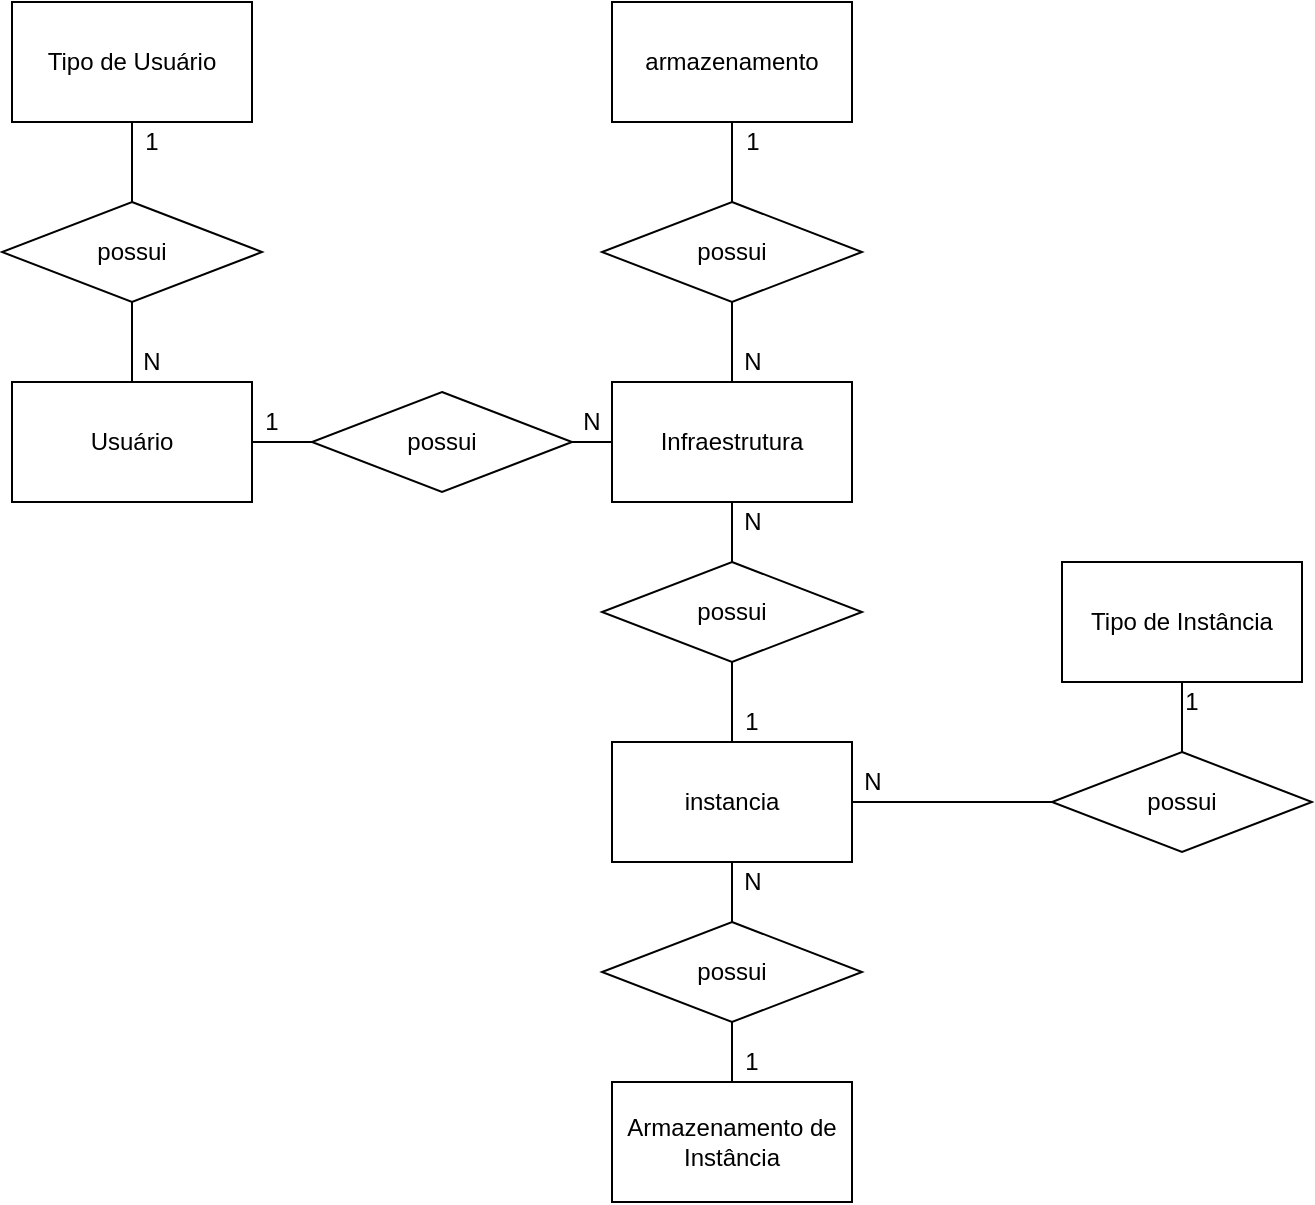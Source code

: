 <mxfile version="17.1.5" type="device" pages="3"><diagram id="83L2y55mow8NwmYNZNud" name="Conceitual"><mxGraphModel dx="1038" dy="579" grid="1" gridSize="10" guides="1" tooltips="1" connect="1" arrows="1" fold="1" page="1" pageScale="1" pageWidth="827" pageHeight="1169" math="0" shadow="0"><root><mxCell id="0"/><mxCell id="1" parent="0"/><mxCell id="jvBcaRIYKJOiAIqsQAMt-4" style="edgeStyle=orthogonalEdgeStyle;rounded=0;orthogonalLoop=1;jettySize=auto;html=1;entryX=0;entryY=0.5;entryDx=0;entryDy=0;endArrow=none;endFill=0;" parent="1" source="jvBcaRIYKJOiAIqsQAMt-1" target="jvBcaRIYKJOiAIqsQAMt-2" edge="1"><mxGeometry relative="1" as="geometry"/></mxCell><mxCell id="jvBcaRIYKJOiAIqsQAMt-1" value="Usuário" style="rounded=0;whiteSpace=wrap;html=1;" parent="1" vertex="1"><mxGeometry x="90" y="290" width="120" height="60" as="geometry"/></mxCell><mxCell id="19paKhig5m-q4ye0XWzS-6" style="edgeStyle=orthogonalEdgeStyle;rounded=0;orthogonalLoop=1;jettySize=auto;html=1;startArrow=none;startFill=0;endArrow=none;endFill=0;entryX=0.5;entryY=0;entryDx=0;entryDy=0;" parent="1" source="jvBcaRIYKJOiAIqsQAMt-2" target="kD-0F5E-3igEufxwP0ni-1" edge="1"><mxGeometry relative="1" as="geometry"><mxPoint x="450" y="470" as="targetPoint"/></mxGeometry></mxCell><mxCell id="jvBcaRIYKJOiAIqsQAMt-2" value="Infraestrutura" style="rounded=0;whiteSpace=wrap;html=1;" parent="1" vertex="1"><mxGeometry x="390" y="290" width="120" height="60" as="geometry"/></mxCell><mxCell id="jvBcaRIYKJOiAIqsQAMt-9" value="1" style="text;html=1;strokeColor=none;fillColor=none;align=center;verticalAlign=middle;whiteSpace=wrap;rounded=0;" parent="1" vertex="1"><mxGeometry x="210" y="300" width="20" height="20" as="geometry"/></mxCell><mxCell id="jvBcaRIYKJOiAIqsQAMt-10" value="N" style="text;html=1;strokeColor=none;fillColor=none;align=center;verticalAlign=middle;whiteSpace=wrap;rounded=0;" parent="1" vertex="1"><mxGeometry x="370" y="300" width="20" height="20" as="geometry"/></mxCell><mxCell id="jvBcaRIYKJOiAIqsQAMt-12" value="1" style="text;html=1;strokeColor=none;fillColor=none;align=center;verticalAlign=middle;whiteSpace=wrap;rounded=0;" parent="1" vertex="1"><mxGeometry x="450" y="450" width="20" height="20" as="geometry"/></mxCell><mxCell id="Q8pdKoc92JAD7-aPa1Mb-2" style="edgeStyle=orthogonalEdgeStyle;rounded=0;orthogonalLoop=1;jettySize=auto;html=1;entryX=0.5;entryY=0;entryDx=0;entryDy=0;endArrow=none;endFill=0;startArrow=none;" parent="1" source="19paKhig5m-q4ye0XWzS-1" target="jvBcaRIYKJOiAIqsQAMt-1" edge="1"><mxGeometry relative="1" as="geometry"/></mxCell><mxCell id="Q8pdKoc92JAD7-aPa1Mb-1" value="Tipo de Usuário" style="rounded=0;whiteSpace=wrap;html=1;" parent="1" vertex="1"><mxGeometry x="90" y="100" width="120" height="60" as="geometry"/></mxCell><mxCell id="Q8pdKoc92JAD7-aPa1Mb-3" value="1" style="text;html=1;strokeColor=none;fillColor=none;align=center;verticalAlign=middle;whiteSpace=wrap;rounded=0;" parent="1" vertex="1"><mxGeometry x="150" y="160" width="20" height="20" as="geometry"/></mxCell><mxCell id="Q8pdKoc92JAD7-aPa1Mb-4" value="N" style="text;html=1;strokeColor=none;fillColor=none;align=center;verticalAlign=middle;whiteSpace=wrap;rounded=0;" parent="1" vertex="1"><mxGeometry x="150" y="270" width="20" height="20" as="geometry"/></mxCell><mxCell id="19paKhig5m-q4ye0XWzS-1" value="possui" style="rhombus;whiteSpace=wrap;html=1;" parent="1" vertex="1"><mxGeometry x="85" y="200" width="130" height="50" as="geometry"/></mxCell><mxCell id="19paKhig5m-q4ye0XWzS-3" value="" style="edgeStyle=orthogonalEdgeStyle;rounded=0;orthogonalLoop=1;jettySize=auto;html=1;entryX=0.5;entryY=0;entryDx=0;entryDy=0;endArrow=none;endFill=0;" parent="1" source="Q8pdKoc92JAD7-aPa1Mb-1" target="19paKhig5m-q4ye0XWzS-1" edge="1"><mxGeometry relative="1" as="geometry"><mxPoint x="150" y="160" as="sourcePoint"/><mxPoint x="150" y="290" as="targetPoint"/></mxGeometry></mxCell><mxCell id="19paKhig5m-q4ye0XWzS-4" value="possui" style="rhombus;whiteSpace=wrap;html=1;" parent="1" vertex="1"><mxGeometry x="240" y="295" width="130" height="50" as="geometry"/></mxCell><mxCell id="19paKhig5m-q4ye0XWzS-8" value="possui" style="rhombus;whiteSpace=wrap;html=1;" parent="1" vertex="1"><mxGeometry x="385" y="380" width="130" height="50" as="geometry"/></mxCell><mxCell id="kD-0F5E-3igEufxwP0ni-1" value="instancia" style="rounded=0;whiteSpace=wrap;html=1;" parent="1" vertex="1"><mxGeometry x="390" y="470" width="120" height="60" as="geometry"/></mxCell><mxCell id="clXALDBnYJKrGnXVJMui-6" value="Tipo de Instância" style="rounded=0;whiteSpace=wrap;html=1;" vertex="1" parent="1"><mxGeometry x="615" y="380" width="120" height="60" as="geometry"/></mxCell><mxCell id="clXALDBnYJKrGnXVJMui-7" value="1" style="text;html=1;strokeColor=none;fillColor=none;align=center;verticalAlign=middle;whiteSpace=wrap;rounded=0;" vertex="1" parent="1"><mxGeometry x="670" y="440" width="20" height="20" as="geometry"/></mxCell><mxCell id="clXALDBnYJKrGnXVJMui-10" style="edgeStyle=orthogonalEdgeStyle;rounded=0;orthogonalLoop=1;jettySize=auto;html=1;entryX=1;entryY=0.5;entryDx=0;entryDy=0;endArrow=none;endFill=0;" edge="1" parent="1" source="clXALDBnYJKrGnXVJMui-8" target="kD-0F5E-3igEufxwP0ni-1"><mxGeometry relative="1" as="geometry"><Array as="points"><mxPoint x="580" y="500"/><mxPoint x="580" y="500"/></Array></mxGeometry></mxCell><mxCell id="clXALDBnYJKrGnXVJMui-8" value="possui" style="rhombus;whiteSpace=wrap;html=1;" vertex="1" parent="1"><mxGeometry x="610" y="475" width="130" height="50" as="geometry"/></mxCell><mxCell id="clXALDBnYJKrGnXVJMui-9" value="" style="edgeStyle=orthogonalEdgeStyle;rounded=0;orthogonalLoop=1;jettySize=auto;html=1;entryX=0.5;entryY=0;entryDx=0;entryDy=0;endArrow=none;endFill=0;" edge="1" parent="1" source="clXALDBnYJKrGnXVJMui-6" target="clXALDBnYJKrGnXVJMui-8"><mxGeometry relative="1" as="geometry"><mxPoint x="665" y="430" as="sourcePoint"/><mxPoint x="665" y="560" as="targetPoint"/></mxGeometry></mxCell><mxCell id="clXALDBnYJKrGnXVJMui-12" value="N" style="text;html=1;align=center;verticalAlign=middle;resizable=0;points=[];autosize=1;strokeColor=none;fillColor=none;" vertex="1" parent="1"><mxGeometry x="510" y="480" width="20" height="20" as="geometry"/></mxCell><mxCell id="clXALDBnYJKrGnXVJMui-14" style="edgeStyle=orthogonalEdgeStyle;rounded=0;orthogonalLoop=1;jettySize=auto;html=1;entryX=0.5;entryY=0;entryDx=0;entryDy=0;endArrow=none;endFill=0;" edge="1" parent="1" source="clXALDBnYJKrGnXVJMui-13" target="jvBcaRIYKJOiAIqsQAMt-2"><mxGeometry relative="1" as="geometry"/></mxCell><mxCell id="clXALDBnYJKrGnXVJMui-13" value="armazenamento" style="rounded=0;whiteSpace=wrap;html=1;" vertex="1" parent="1"><mxGeometry x="390" y="100" width="120" height="60" as="geometry"/></mxCell><mxCell id="clXALDBnYJKrGnXVJMui-15" value="N" style="text;html=1;align=center;verticalAlign=middle;resizable=0;points=[];autosize=1;strokeColor=none;fillColor=none;" vertex="1" parent="1"><mxGeometry x="450" y="350" width="20" height="20" as="geometry"/></mxCell><mxCell id="clXALDBnYJKrGnXVJMui-16" value="N" style="text;html=1;align=center;verticalAlign=middle;resizable=0;points=[];autosize=1;strokeColor=none;fillColor=none;" vertex="1" parent="1"><mxGeometry x="450" y="270" width="20" height="20" as="geometry"/></mxCell><mxCell id="clXALDBnYJKrGnXVJMui-17" value="1" style="text;html=1;align=center;verticalAlign=middle;resizable=0;points=[];autosize=1;strokeColor=none;fillColor=none;" vertex="1" parent="1"><mxGeometry x="450" y="160" width="20" height="20" as="geometry"/></mxCell><mxCell id="clXALDBnYJKrGnXVJMui-23" style="edgeStyle=orthogonalEdgeStyle;rounded=0;orthogonalLoop=1;jettySize=auto;html=1;entryX=0.5;entryY=1;entryDx=0;entryDy=0;endArrow=none;endFill=0;" edge="1" parent="1" source="clXALDBnYJKrGnXVJMui-21" target="clXALDBnYJKrGnXVJMui-22"><mxGeometry relative="1" as="geometry"/></mxCell><mxCell id="clXALDBnYJKrGnXVJMui-21" value="Armazenamento de Instância" style="rounded=0;whiteSpace=wrap;html=1;" vertex="1" parent="1"><mxGeometry x="390" y="640" width="120" height="60" as="geometry"/></mxCell><mxCell id="clXALDBnYJKrGnXVJMui-24" style="edgeStyle=orthogonalEdgeStyle;rounded=0;orthogonalLoop=1;jettySize=auto;html=1;endArrow=none;endFill=0;" edge="1" parent="1" source="clXALDBnYJKrGnXVJMui-22" target="kD-0F5E-3igEufxwP0ni-1"><mxGeometry relative="1" as="geometry"/></mxCell><mxCell id="clXALDBnYJKrGnXVJMui-22" value="possui" style="rhombus;whiteSpace=wrap;html=1;" vertex="1" parent="1"><mxGeometry x="385" y="560" width="130" height="50" as="geometry"/></mxCell><mxCell id="clXALDBnYJKrGnXVJMui-25" value="1" style="text;html=1;strokeColor=none;fillColor=none;align=center;verticalAlign=middle;whiteSpace=wrap;rounded=0;" vertex="1" parent="1"><mxGeometry x="450" y="620" width="20" height="20" as="geometry"/></mxCell><mxCell id="clXALDBnYJKrGnXVJMui-26" value="N" style="text;html=1;align=center;verticalAlign=middle;resizable=0;points=[];autosize=1;strokeColor=none;fillColor=none;" vertex="1" parent="1"><mxGeometry x="450" y="530" width="20" height="20" as="geometry"/></mxCell><mxCell id="clXALDBnYJKrGnXVJMui-27" value="possui" style="rhombus;whiteSpace=wrap;html=1;" vertex="1" parent="1"><mxGeometry x="385" y="200" width="130" height="50" as="geometry"/></mxCell></root></mxGraphModel></diagram><diagram id="sfqW12-GPUeeb-CgXhRe" name="Lógico"><mxGraphModel dx="1597" dy="891" grid="1" gridSize="10" guides="1" tooltips="1" connect="1" arrows="1" fold="1" page="1" pageScale="1" pageWidth="827" pageHeight="1169" math="0" shadow="0"><root><mxCell id="juAtFAB0WT9TUjW-umq1-0"/><mxCell id="juAtFAB0WT9TUjW-umq1-1" parent="juAtFAB0WT9TUjW-umq1-0"/><mxCell id="juAtFAB0WT9TUjW-umq1-2" value="usuário" style="shape=table;startSize=30;container=1;collapsible=1;childLayout=tableLayout;fixedRows=1;rowLines=0;fontStyle=1;align=center;resizeLast=1;" parent="juAtFAB0WT9TUjW-umq1-1" vertex="1"><mxGeometry x="59" y="160" width="180" height="190" as="geometry"/></mxCell><mxCell id="juAtFAB0WT9TUjW-umq1-3" value="" style="shape=tableRow;horizontal=0;startSize=0;swimlaneHead=0;swimlaneBody=0;fillColor=none;collapsible=0;dropTarget=0;points=[[0,0.5],[1,0.5]];portConstraint=eastwest;top=0;left=0;right=0;bottom=1;" parent="juAtFAB0WT9TUjW-umq1-2" vertex="1"><mxGeometry y="30" width="180" height="30" as="geometry"/></mxCell><mxCell id="juAtFAB0WT9TUjW-umq1-4" value="PK" style="shape=partialRectangle;connectable=0;fillColor=none;top=0;left=0;bottom=0;right=0;fontStyle=1;overflow=hidden;" parent="juAtFAB0WT9TUjW-umq1-3" vertex="1"><mxGeometry width="30" height="30" as="geometry"><mxRectangle width="30" height="30" as="alternateBounds"/></mxGeometry></mxCell><mxCell id="juAtFAB0WT9TUjW-umq1-5" value="idUsuario" style="shape=partialRectangle;connectable=0;fillColor=none;top=0;left=0;bottom=0;right=0;align=left;spacingLeft=6;fontStyle=5;overflow=hidden;" parent="juAtFAB0WT9TUjW-umq1-3" vertex="1"><mxGeometry x="30" width="150" height="30" as="geometry"><mxRectangle width="150" height="30" as="alternateBounds"/></mxGeometry></mxCell><mxCell id="5wpKuvuyu6QGR2n9IvxT-16" style="shape=tableRow;horizontal=0;startSize=0;swimlaneHead=0;swimlaneBody=0;fillColor=none;collapsible=0;dropTarget=0;points=[[0,0.5],[1,0.5]];portConstraint=eastwest;top=0;left=0;right=0;bottom=1;" parent="juAtFAB0WT9TUjW-umq1-2" vertex="1"><mxGeometry y="60" width="180" height="30" as="geometry"/></mxCell><mxCell id="5wpKuvuyu6QGR2n9IvxT-17" value="FK" style="shape=partialRectangle;connectable=0;fillColor=none;top=0;left=0;bottom=0;right=0;fontStyle=1;overflow=hidden;" parent="5wpKuvuyu6QGR2n9IvxT-16" vertex="1"><mxGeometry width="30" height="30" as="geometry"><mxRectangle width="30" height="30" as="alternateBounds"/></mxGeometry></mxCell><mxCell id="5wpKuvuyu6QGR2n9IvxT-18" value="idTipoUsuario" style="shape=partialRectangle;connectable=0;fillColor=none;top=0;left=0;bottom=0;right=0;align=left;spacingLeft=6;fontStyle=5;overflow=hidden;" parent="5wpKuvuyu6QGR2n9IvxT-16" vertex="1"><mxGeometry x="30" width="150" height="30" as="geometry"><mxRectangle width="150" height="30" as="alternateBounds"/></mxGeometry></mxCell><mxCell id="juAtFAB0WT9TUjW-umq1-6" value="" style="shape=tableRow;horizontal=0;startSize=0;swimlaneHead=0;swimlaneBody=0;fillColor=none;collapsible=0;dropTarget=0;points=[[0,0.5],[1,0.5]];portConstraint=eastwest;top=0;left=0;right=0;bottom=0;" parent="juAtFAB0WT9TUjW-umq1-2" vertex="1"><mxGeometry y="90" width="180" height="30" as="geometry"/></mxCell><mxCell id="juAtFAB0WT9TUjW-umq1-7" value="" style="shape=partialRectangle;connectable=0;fillColor=none;top=0;left=0;bottom=0;right=0;editable=1;overflow=hidden;" parent="juAtFAB0WT9TUjW-umq1-6" vertex="1"><mxGeometry width="30" height="30" as="geometry"><mxRectangle width="30" height="30" as="alternateBounds"/></mxGeometry></mxCell><mxCell id="juAtFAB0WT9TUjW-umq1-8" value="nomeUsuario : string" style="shape=partialRectangle;connectable=0;fillColor=none;top=0;left=0;bottom=0;right=0;align=left;spacingLeft=6;overflow=hidden;" parent="juAtFAB0WT9TUjW-umq1-6" vertex="1"><mxGeometry x="30" width="150" height="30" as="geometry"><mxRectangle width="150" height="30" as="alternateBounds"/></mxGeometry></mxCell><mxCell id="juAtFAB0WT9TUjW-umq1-12" value="" style="shape=tableRow;horizontal=0;startSize=0;swimlaneHead=0;swimlaneBody=0;fillColor=none;collapsible=0;dropTarget=0;points=[[0,0.5],[1,0.5]];portConstraint=eastwest;top=0;left=0;right=0;bottom=0;" parent="juAtFAB0WT9TUjW-umq1-2" vertex="1"><mxGeometry y="120" width="180" height="30" as="geometry"/></mxCell><mxCell id="juAtFAB0WT9TUjW-umq1-13" value="" style="shape=partialRectangle;connectable=0;fillColor=none;top=0;left=0;bottom=0;right=0;editable=1;overflow=hidden;" parent="juAtFAB0WT9TUjW-umq1-12" vertex="1"><mxGeometry width="30" height="30" as="geometry"><mxRectangle width="30" height="30" as="alternateBounds"/></mxGeometry></mxCell><mxCell id="juAtFAB0WT9TUjW-umq1-14" value="email : string" style="shape=partialRectangle;connectable=0;fillColor=none;top=0;left=0;bottom=0;right=0;align=left;spacingLeft=6;overflow=hidden;" parent="juAtFAB0WT9TUjW-umq1-12" vertex="1"><mxGeometry x="30" width="150" height="30" as="geometry"><mxRectangle width="150" height="30" as="alternateBounds"/></mxGeometry></mxCell><mxCell id="5wpKuvuyu6QGR2n9IvxT-13" style="shape=tableRow;horizontal=0;startSize=0;swimlaneHead=0;swimlaneBody=0;fillColor=none;collapsible=0;dropTarget=0;points=[[0,0.5],[1,0.5]];portConstraint=eastwest;top=0;left=0;right=0;bottom=0;" parent="juAtFAB0WT9TUjW-umq1-2" vertex="1"><mxGeometry y="150" width="180" height="30" as="geometry"/></mxCell><mxCell id="5wpKuvuyu6QGR2n9IvxT-14" style="shape=partialRectangle;connectable=0;fillColor=none;top=0;left=0;bottom=0;right=0;editable=1;overflow=hidden;" parent="5wpKuvuyu6QGR2n9IvxT-13" vertex="1"><mxGeometry width="30" height="30" as="geometry"><mxRectangle width="30" height="30" as="alternateBounds"/></mxGeometry></mxCell><mxCell id="5wpKuvuyu6QGR2n9IvxT-15" value="senha : string" style="shape=partialRectangle;connectable=0;fillColor=none;top=0;left=0;bottom=0;right=0;align=left;spacingLeft=6;overflow=hidden;" parent="5wpKuvuyu6QGR2n9IvxT-13" vertex="1"><mxGeometry x="30" width="150" height="30" as="geometry"><mxRectangle width="150" height="30" as="alternateBounds"/></mxGeometry></mxCell><mxCell id="juAtFAB0WT9TUjW-umq1-15" value="infraestrutura" style="shape=table;startSize=30;container=1;collapsible=1;childLayout=tableLayout;fixedRows=1;rowLines=0;fontStyle=1;align=center;resizeLast=1;" parent="juAtFAB0WT9TUjW-umq1-1" vertex="1"><mxGeometry x="300" y="160" width="196" height="410" as="geometry"/></mxCell><mxCell id="juAtFAB0WT9TUjW-umq1-16" value="" style="shape=tableRow;horizontal=0;startSize=0;swimlaneHead=0;swimlaneBody=0;fillColor=none;collapsible=0;dropTarget=0;points=[[0,0.5],[1,0.5]];portConstraint=eastwest;top=0;left=0;right=0;bottom=1;" parent="juAtFAB0WT9TUjW-umq1-15" vertex="1"><mxGeometry y="30" width="196" height="30" as="geometry"/></mxCell><mxCell id="juAtFAB0WT9TUjW-umq1-17" value="PK" style="shape=partialRectangle;connectable=0;fillColor=none;top=0;left=0;bottom=0;right=0;fontStyle=1;overflow=hidden;" parent="juAtFAB0WT9TUjW-umq1-16" vertex="1"><mxGeometry width="30" height="30" as="geometry"><mxRectangle width="30" height="30" as="alternateBounds"/></mxGeometry></mxCell><mxCell id="juAtFAB0WT9TUjW-umq1-18" value="idInfraestrutura" style="shape=partialRectangle;connectable=0;fillColor=none;top=0;left=0;bottom=0;right=0;align=left;spacingLeft=6;fontStyle=5;overflow=hidden;" parent="juAtFAB0WT9TUjW-umq1-16" vertex="1"><mxGeometry x="30" width="166" height="30" as="geometry"><mxRectangle width="166" height="30" as="alternateBounds"/></mxGeometry></mxCell><mxCell id="5wpKuvuyu6QGR2n9IvxT-35" style="shape=tableRow;horizontal=0;startSize=0;swimlaneHead=0;swimlaneBody=0;fillColor=none;collapsible=0;dropTarget=0;points=[[0,0.5],[1,0.5]];portConstraint=eastwest;top=0;left=0;right=0;bottom=1;" parent="juAtFAB0WT9TUjW-umq1-15" vertex="1"><mxGeometry y="60" width="196" height="30" as="geometry"/></mxCell><mxCell id="5wpKuvuyu6QGR2n9IvxT-36" value="FK" style="shape=partialRectangle;connectable=0;fillColor=none;top=0;left=0;bottom=0;right=0;fontStyle=1;overflow=hidden;" parent="5wpKuvuyu6QGR2n9IvxT-35" vertex="1"><mxGeometry width="30" height="30" as="geometry"><mxRectangle width="30" height="30" as="alternateBounds"/></mxGeometry></mxCell><mxCell id="5wpKuvuyu6QGR2n9IvxT-37" value="idUsuario" style="shape=partialRectangle;connectable=0;fillColor=none;top=0;left=0;bottom=0;right=0;align=left;spacingLeft=6;fontStyle=5;overflow=hidden;" parent="5wpKuvuyu6QGR2n9IvxT-35" vertex="1"><mxGeometry x="30" width="166" height="30" as="geometry"><mxRectangle width="166" height="30" as="alternateBounds"/></mxGeometry></mxCell><mxCell id="SNGZG7C1Vn--DvGHQzyI-22" style="shape=tableRow;horizontal=0;startSize=0;swimlaneHead=0;swimlaneBody=0;fillColor=none;collapsible=0;dropTarget=0;points=[[0,0.5],[1,0.5]];portConstraint=eastwest;top=0;left=0;right=0;bottom=1;" parent="juAtFAB0WT9TUjW-umq1-15" vertex="1"><mxGeometry y="90" width="196" height="30" as="geometry"/></mxCell><mxCell id="SNGZG7C1Vn--DvGHQzyI-23" value="FK" style="shape=partialRectangle;connectable=0;fillColor=none;top=0;left=0;bottom=0;right=0;fontStyle=1;overflow=hidden;" parent="SNGZG7C1Vn--DvGHQzyI-22" vertex="1"><mxGeometry width="30" height="30" as="geometry"><mxRectangle width="30" height="30" as="alternateBounds"/></mxGeometry></mxCell><mxCell id="SNGZG7C1Vn--DvGHQzyI-24" value="idInstancia" style="shape=partialRectangle;connectable=0;fillColor=none;top=0;left=0;bottom=0;right=0;align=left;spacingLeft=6;fontStyle=5;overflow=hidden;" parent="SNGZG7C1Vn--DvGHQzyI-22" vertex="1"><mxGeometry x="30" width="166" height="30" as="geometry"><mxRectangle width="166" height="30" as="alternateBounds"/></mxGeometry></mxCell><mxCell id="utrjhADT9raLqVGgTjEM-27" style="shape=tableRow;horizontal=0;startSize=0;swimlaneHead=0;swimlaneBody=0;fillColor=none;collapsible=0;dropTarget=0;points=[[0,0.5],[1,0.5]];portConstraint=eastwest;top=0;left=0;right=0;bottom=1;" vertex="1" parent="juAtFAB0WT9TUjW-umq1-15"><mxGeometry y="120" width="196" height="30" as="geometry"/></mxCell><mxCell id="utrjhADT9raLqVGgTjEM-28" value="FK" style="shape=partialRectangle;connectable=0;fillColor=none;top=0;left=0;bottom=0;right=0;fontStyle=1;overflow=hidden;" vertex="1" parent="utrjhADT9raLqVGgTjEM-27"><mxGeometry width="30" height="30" as="geometry"><mxRectangle width="30" height="30" as="alternateBounds"/></mxGeometry></mxCell><mxCell id="utrjhADT9raLqVGgTjEM-29" value="idSoftware" style="shape=partialRectangle;connectable=0;fillColor=none;top=0;left=0;bottom=0;right=0;align=left;spacingLeft=6;fontStyle=5;overflow=hidden;" vertex="1" parent="utrjhADT9raLqVGgTjEM-27"><mxGeometry x="30" width="166" height="30" as="geometry"><mxRectangle width="166" height="30" as="alternateBounds"/></mxGeometry></mxCell><mxCell id="utrjhADT9raLqVGgTjEM-30" style="shape=tableRow;horizontal=0;startSize=0;swimlaneHead=0;swimlaneBody=0;fillColor=none;collapsible=0;dropTarget=0;points=[[0,0.5],[1,0.5]];portConstraint=eastwest;top=0;left=0;right=0;bottom=1;" vertex="1" parent="juAtFAB0WT9TUjW-umq1-15"><mxGeometry y="150" width="196" height="30" as="geometry"/></mxCell><mxCell id="utrjhADT9raLqVGgTjEM-31" value="FK" style="shape=partialRectangle;connectable=0;fillColor=none;top=0;left=0;bottom=0;right=0;fontStyle=1;overflow=hidden;" vertex="1" parent="utrjhADT9raLqVGgTjEM-30"><mxGeometry width="30" height="30" as="geometry"><mxRectangle width="30" height="30" as="alternateBounds"/></mxGeometry></mxCell><mxCell id="utrjhADT9raLqVGgTjEM-32" value="idZona" style="shape=partialRectangle;connectable=0;fillColor=none;top=0;left=0;bottom=0;right=0;align=left;spacingLeft=6;fontStyle=5;overflow=hidden;" vertex="1" parent="utrjhADT9raLqVGgTjEM-30"><mxGeometry x="30" width="166" height="30" as="geometry"><mxRectangle width="166" height="30" as="alternateBounds"/></mxGeometry></mxCell><mxCell id="juAtFAB0WT9TUjW-umq1-19" value="" style="shape=tableRow;horizontal=0;startSize=0;swimlaneHead=0;swimlaneBody=0;fillColor=none;collapsible=0;dropTarget=0;points=[[0,0.5],[1,0.5]];portConstraint=eastwest;top=0;left=0;right=0;bottom=0;" parent="juAtFAB0WT9TUjW-umq1-15" vertex="1"><mxGeometry y="180" width="196" height="40" as="geometry"/></mxCell><mxCell id="juAtFAB0WT9TUjW-umq1-20" value="" style="shape=partialRectangle;connectable=0;fillColor=none;top=0;left=0;bottom=0;right=0;editable=1;overflow=hidden;" parent="juAtFAB0WT9TUjW-umq1-19" vertex="1"><mxGeometry width="30" height="40" as="geometry"><mxRectangle width="30" height="40" as="alternateBounds"/></mxGeometry></mxCell><mxCell id="juAtFAB0WT9TUjW-umq1-21" value="topologiaImagem : string" style="shape=partialRectangle;connectable=0;fillColor=none;top=0;left=0;bottom=0;right=0;align=left;spacingLeft=6;overflow=hidden;" parent="juAtFAB0WT9TUjW-umq1-19" vertex="1"><mxGeometry x="30" width="166" height="40" as="geometry"><mxRectangle width="166" height="40" as="alternateBounds"/></mxGeometry></mxCell><mxCell id="5wpKuvuyu6QGR2n9IvxT-42" style="shape=tableRow;horizontal=0;startSize=0;swimlaneHead=0;swimlaneBody=0;fillColor=none;collapsible=0;dropTarget=0;points=[[0,0.5],[1,0.5]];portConstraint=eastwest;top=0;left=0;right=0;bottom=0;" parent="juAtFAB0WT9TUjW-umq1-15" vertex="1"><mxGeometry y="220" width="196" height="30" as="geometry"/></mxCell><mxCell id="5wpKuvuyu6QGR2n9IvxT-43" style="shape=partialRectangle;connectable=0;fillColor=none;top=0;left=0;bottom=0;right=0;editable=1;overflow=hidden;" parent="5wpKuvuyu6QGR2n9IvxT-42" vertex="1"><mxGeometry width="30" height="30" as="geometry"><mxRectangle width="30" height="30" as="alternateBounds"/></mxGeometry></mxCell><mxCell id="5wpKuvuyu6QGR2n9IvxT-44" value="ipPrivado : int" style="shape=partialRectangle;connectable=0;fillColor=none;top=0;left=0;bottom=0;right=0;align=left;spacingLeft=6;overflow=hidden;" parent="5wpKuvuyu6QGR2n9IvxT-42" vertex="1"><mxGeometry x="30" width="166" height="30" as="geometry"><mxRectangle width="166" height="30" as="alternateBounds"/></mxGeometry></mxCell><mxCell id="5wpKuvuyu6QGR2n9IvxT-60" style="shape=tableRow;horizontal=0;startSize=0;swimlaneHead=0;swimlaneBody=0;fillColor=none;collapsible=0;dropTarget=0;points=[[0,0.5],[1,0.5]];portConstraint=eastwest;top=0;left=0;right=0;bottom=0;" parent="juAtFAB0WT9TUjW-umq1-15" vertex="1"><mxGeometry y="250" width="196" height="30" as="geometry"/></mxCell><mxCell id="5wpKuvuyu6QGR2n9IvxT-61" style="shape=partialRectangle;connectable=0;fillColor=none;top=0;left=0;bottom=0;right=0;editable=1;overflow=hidden;" parent="5wpKuvuyu6QGR2n9IvxT-60" vertex="1"><mxGeometry width="30" height="30" as="geometry"><mxRectangle width="30" height="30" as="alternateBounds"/></mxGeometry></mxCell><mxCell id="5wpKuvuyu6QGR2n9IvxT-62" value="mascaraPrivado : string" style="shape=partialRectangle;connectable=0;fillColor=none;top=0;left=0;bottom=0;right=0;align=left;spacingLeft=6;overflow=hidden;" parent="5wpKuvuyu6QGR2n9IvxT-60" vertex="1"><mxGeometry x="30" width="166" height="30" as="geometry"><mxRectangle width="166" height="30" as="alternateBounds"/></mxGeometry></mxCell><mxCell id="5wpKuvuyu6QGR2n9IvxT-57" style="shape=tableRow;horizontal=0;startSize=0;swimlaneHead=0;swimlaneBody=0;fillColor=none;collapsible=0;dropTarget=0;points=[[0,0.5],[1,0.5]];portConstraint=eastwest;top=0;left=0;right=0;bottom=0;" parent="juAtFAB0WT9TUjW-umq1-15" vertex="1"><mxGeometry y="280" width="196" height="30" as="geometry"/></mxCell><mxCell id="5wpKuvuyu6QGR2n9IvxT-58" style="shape=partialRectangle;connectable=0;fillColor=none;top=0;left=0;bottom=0;right=0;editable=1;overflow=hidden;" parent="5wpKuvuyu6QGR2n9IvxT-57" vertex="1"><mxGeometry width="30" height="30" as="geometry"><mxRectangle width="30" height="30" as="alternateBounds"/></mxGeometry></mxCell><mxCell id="5wpKuvuyu6QGR2n9IvxT-59" value="ipPublico : int" style="shape=partialRectangle;connectable=0;fillColor=none;top=0;left=0;bottom=0;right=0;align=left;spacingLeft=6;overflow=hidden;" parent="5wpKuvuyu6QGR2n9IvxT-57" vertex="1"><mxGeometry x="30" width="166" height="30" as="geometry"><mxRectangle width="166" height="30" as="alternateBounds"/></mxGeometry></mxCell><mxCell id="5wpKuvuyu6QGR2n9IvxT-54" style="shape=tableRow;horizontal=0;startSize=0;swimlaneHead=0;swimlaneBody=0;fillColor=none;collapsible=0;dropTarget=0;points=[[0,0.5],[1,0.5]];portConstraint=eastwest;top=0;left=0;right=0;bottom=0;" parent="juAtFAB0WT9TUjW-umq1-15" vertex="1"><mxGeometry y="310" width="196" height="30" as="geometry"/></mxCell><mxCell id="5wpKuvuyu6QGR2n9IvxT-55" style="shape=partialRectangle;connectable=0;fillColor=none;top=0;left=0;bottom=0;right=0;editable=1;overflow=hidden;" parent="5wpKuvuyu6QGR2n9IvxT-54" vertex="1"><mxGeometry width="30" height="30" as="geometry"><mxRectangle width="30" height="30" as="alternateBounds"/></mxGeometry></mxCell><mxCell id="5wpKuvuyu6QGR2n9IvxT-56" value="mascaraPublico : int" style="shape=partialRectangle;connectable=0;fillColor=none;top=0;left=0;bottom=0;right=0;align=left;spacingLeft=6;overflow=hidden;" parent="5wpKuvuyu6QGR2n9IvxT-54" vertex="1"><mxGeometry x="30" width="166" height="30" as="geometry"><mxRectangle width="166" height="30" as="alternateBounds"/></mxGeometry></mxCell><mxCell id="5wpKuvuyu6QGR2n9IvxT-39" style="shape=tableRow;horizontal=0;startSize=0;swimlaneHead=0;swimlaneBody=0;fillColor=none;collapsible=0;dropTarget=0;points=[[0,0.5],[1,0.5]];portConstraint=eastwest;top=0;left=0;right=0;bottom=0;" parent="juAtFAB0WT9TUjW-umq1-15" vertex="1"><mxGeometry y="340" width="196" height="30" as="geometry"/></mxCell><mxCell id="5wpKuvuyu6QGR2n9IvxT-40" style="shape=partialRectangle;connectable=0;fillColor=none;top=0;left=0;bottom=0;right=0;editable=1;overflow=hidden;" parent="5wpKuvuyu6QGR2n9IvxT-39" vertex="1"><mxGeometry width="30" height="30" as="geometry"><mxRectangle width="30" height="30" as="alternateBounds"/></mxGeometry></mxCell><mxCell id="5wpKuvuyu6QGR2n9IvxT-41" value="gateway : string" style="shape=partialRectangle;connectable=0;fillColor=none;top=0;left=0;bottom=0;right=0;align=left;spacingLeft=6;overflow=hidden;" parent="5wpKuvuyu6QGR2n9IvxT-39" vertex="1"><mxGeometry x="30" width="166" height="30" as="geometry"><mxRectangle width="166" height="30" as="alternateBounds"/></mxGeometry></mxCell><mxCell id="yM-RNSno5dhYcf_5L294-0" style="shape=tableRow;horizontal=0;startSize=0;swimlaneHead=0;swimlaneBody=0;fillColor=none;collapsible=0;dropTarget=0;points=[[0,0.5],[1,0.5]];portConstraint=eastwest;top=0;left=0;right=0;bottom=0;" vertex="1" parent="juAtFAB0WT9TUjW-umq1-15"><mxGeometry y="370" width="196" height="30" as="geometry"/></mxCell><mxCell id="yM-RNSno5dhYcf_5L294-1" style="shape=partialRectangle;connectable=0;fillColor=none;top=0;left=0;bottom=0;right=0;editable=1;overflow=hidden;" vertex="1" parent="yM-RNSno5dhYcf_5L294-0"><mxGeometry width="30" height="30" as="geometry"><mxRectangle width="30" height="30" as="alternateBounds"/></mxGeometry></mxCell><mxCell id="yM-RNSno5dhYcf_5L294-2" value="ativo : bit" style="shape=partialRectangle;connectable=0;fillColor=none;top=0;left=0;bottom=0;right=0;align=left;spacingLeft=6;overflow=hidden;" vertex="1" parent="yM-RNSno5dhYcf_5L294-0"><mxGeometry x="30" width="166" height="30" as="geometry"><mxRectangle width="166" height="30" as="alternateBounds"/></mxGeometry></mxCell><mxCell id="5wpKuvuyu6QGR2n9IvxT-0" value="tipoUsuario" style="shape=table;startSize=30;container=1;collapsible=1;childLayout=tableLayout;fixedRows=1;rowLines=0;fontStyle=1;align=center;resizeLast=1;" parent="juAtFAB0WT9TUjW-umq1-1" vertex="1"><mxGeometry x="59" y="440" width="180" height="100" as="geometry"/></mxCell><mxCell id="5wpKuvuyu6QGR2n9IvxT-1" value="" style="shape=tableRow;horizontal=0;startSize=0;swimlaneHead=0;swimlaneBody=0;fillColor=none;collapsible=0;dropTarget=0;points=[[0,0.5],[1,0.5]];portConstraint=eastwest;top=0;left=0;right=0;bottom=1;" parent="5wpKuvuyu6QGR2n9IvxT-0" vertex="1"><mxGeometry y="30" width="180" height="30" as="geometry"/></mxCell><mxCell id="5wpKuvuyu6QGR2n9IvxT-2" value="PK" style="shape=partialRectangle;connectable=0;fillColor=none;top=0;left=0;bottom=0;right=0;fontStyle=1;overflow=hidden;" parent="5wpKuvuyu6QGR2n9IvxT-1" vertex="1"><mxGeometry width="30" height="30" as="geometry"><mxRectangle width="30" height="30" as="alternateBounds"/></mxGeometry></mxCell><mxCell id="5wpKuvuyu6QGR2n9IvxT-3" value="idTipoUsuario" style="shape=partialRectangle;connectable=0;fillColor=none;top=0;left=0;bottom=0;right=0;align=left;spacingLeft=6;fontStyle=5;overflow=hidden;" parent="5wpKuvuyu6QGR2n9IvxT-1" vertex="1"><mxGeometry x="30" width="150" height="30" as="geometry"><mxRectangle width="150" height="30" as="alternateBounds"/></mxGeometry></mxCell><mxCell id="5wpKuvuyu6QGR2n9IvxT-4" value="" style="shape=tableRow;horizontal=0;startSize=0;swimlaneHead=0;swimlaneBody=0;fillColor=none;collapsible=0;dropTarget=0;points=[[0,0.5],[1,0.5]];portConstraint=eastwest;top=0;left=0;right=0;bottom=0;" parent="5wpKuvuyu6QGR2n9IvxT-0" vertex="1"><mxGeometry y="60" width="180" height="30" as="geometry"/></mxCell><mxCell id="5wpKuvuyu6QGR2n9IvxT-5" value="" style="shape=partialRectangle;connectable=0;fillColor=none;top=0;left=0;bottom=0;right=0;editable=1;overflow=hidden;" parent="5wpKuvuyu6QGR2n9IvxT-4" vertex="1"><mxGeometry width="30" height="30" as="geometry"><mxRectangle width="30" height="30" as="alternateBounds"/></mxGeometry></mxCell><mxCell id="5wpKuvuyu6QGR2n9IvxT-6" value="nomeTipoUsuario : string" style="shape=partialRectangle;connectable=0;fillColor=none;top=0;left=0;bottom=0;right=0;align=left;spacingLeft=6;overflow=hidden;" parent="5wpKuvuyu6QGR2n9IvxT-4" vertex="1"><mxGeometry x="30" width="150" height="30" as="geometry"><mxRectangle width="150" height="30" as="alternateBounds"/></mxGeometry></mxCell><mxCell id="5wpKuvuyu6QGR2n9IvxT-70" style="edgeStyle=orthogonalEdgeStyle;rounded=0;orthogonalLoop=1;jettySize=auto;html=1;entryX=0;entryY=0.5;entryDx=0;entryDy=0;endArrow=ERone;endFill=0;" parent="juAtFAB0WT9TUjW-umq1-1" source="5wpKuvuyu6QGR2n9IvxT-1" target="5wpKuvuyu6QGR2n9IvxT-16" edge="1"><mxGeometry relative="1" as="geometry"/></mxCell><mxCell id="5wpKuvuyu6QGR2n9IvxT-71" style="edgeStyle=orthogonalEdgeStyle;rounded=0;orthogonalLoop=1;jettySize=auto;html=1;entryX=0;entryY=0.5;entryDx=0;entryDy=0;startArrow=none;startFill=0;endArrow=ERone;endFill=0;" parent="juAtFAB0WT9TUjW-umq1-1" source="juAtFAB0WT9TUjW-umq1-3" target="5wpKuvuyu6QGR2n9IvxT-35" edge="1"><mxGeometry relative="1" as="geometry"/></mxCell><mxCell id="SNGZG7C1Vn--DvGHQzyI-0" value="instancia" style="shape=table;startSize=30;container=1;collapsible=1;childLayout=tableLayout;fixedRows=1;rowLines=0;fontStyle=1;align=center;resizeLast=1;" parent="juAtFAB0WT9TUjW-umq1-1" vertex="1"><mxGeometry x="580" y="40" width="201" height="190" as="geometry"/></mxCell><mxCell id="SNGZG7C1Vn--DvGHQzyI-1" value="" style="shape=tableRow;horizontal=0;startSize=0;swimlaneHead=0;swimlaneBody=0;fillColor=none;collapsible=0;dropTarget=0;points=[[0,0.5],[1,0.5]];portConstraint=eastwest;top=0;left=0;right=0;bottom=1;" parent="SNGZG7C1Vn--DvGHQzyI-0" vertex="1"><mxGeometry y="30" width="201" height="30" as="geometry"/></mxCell><mxCell id="SNGZG7C1Vn--DvGHQzyI-2" value="PK" style="shape=partialRectangle;connectable=0;fillColor=none;top=0;left=0;bottom=0;right=0;fontStyle=1;overflow=hidden;" parent="SNGZG7C1Vn--DvGHQzyI-1" vertex="1"><mxGeometry width="30" height="30" as="geometry"><mxRectangle width="30" height="30" as="alternateBounds"/></mxGeometry></mxCell><mxCell id="SNGZG7C1Vn--DvGHQzyI-3" value="idInstancia" style="shape=partialRectangle;connectable=0;fillColor=none;top=0;left=0;bottom=0;right=0;align=left;spacingLeft=6;fontStyle=5;overflow=hidden;" parent="SNGZG7C1Vn--DvGHQzyI-1" vertex="1"><mxGeometry x="30" width="171" height="30" as="geometry"><mxRectangle width="171" height="30" as="alternateBounds"/></mxGeometry></mxCell><mxCell id="IiR_DogA9DgCwcWXq3xZ-0" style="shape=tableRow;horizontal=0;startSize=0;swimlaneHead=0;swimlaneBody=0;fillColor=none;collapsible=0;dropTarget=0;points=[[0,0.5],[1,0.5]];portConstraint=eastwest;top=0;left=0;right=0;bottom=1;" vertex="1" parent="SNGZG7C1Vn--DvGHQzyI-0"><mxGeometry y="60" width="201" height="30" as="geometry"/></mxCell><mxCell id="IiR_DogA9DgCwcWXq3xZ-1" value="FK" style="shape=partialRectangle;connectable=0;fillColor=none;top=0;left=0;bottom=0;right=0;fontStyle=1;overflow=hidden;" vertex="1" parent="IiR_DogA9DgCwcWXq3xZ-0"><mxGeometry width="30" height="30" as="geometry"><mxRectangle width="30" height="30" as="alternateBounds"/></mxGeometry></mxCell><mxCell id="IiR_DogA9DgCwcWXq3xZ-2" value="idTipoInstancia" style="shape=partialRectangle;connectable=0;fillColor=none;top=0;left=0;bottom=0;right=0;align=left;spacingLeft=6;fontStyle=5;overflow=hidden;" vertex="1" parent="IiR_DogA9DgCwcWXq3xZ-0"><mxGeometry x="30" width="171" height="30" as="geometry"><mxRectangle width="171" height="30" as="alternateBounds"/></mxGeometry></mxCell><mxCell id="IiR_DogA9DgCwcWXq3xZ-3" style="shape=tableRow;horizontal=0;startSize=0;swimlaneHead=0;swimlaneBody=0;fillColor=none;collapsible=0;dropTarget=0;points=[[0,0.5],[1,0.5]];portConstraint=eastwest;top=0;left=0;right=0;bottom=1;" vertex="1" parent="SNGZG7C1Vn--DvGHQzyI-0"><mxGeometry y="90" width="201" height="30" as="geometry"/></mxCell><mxCell id="IiR_DogA9DgCwcWXq3xZ-4" value="FK" style="shape=partialRectangle;connectable=0;fillColor=none;top=0;left=0;bottom=0;right=0;fontStyle=1;overflow=hidden;" vertex="1" parent="IiR_DogA9DgCwcWXq3xZ-3"><mxGeometry width="30" height="30" as="geometry"><mxRectangle width="30" height="30" as="alternateBounds"/></mxGeometry></mxCell><mxCell id="IiR_DogA9DgCwcWXq3xZ-5" value="idArmInstancia" style="shape=partialRectangle;connectable=0;fillColor=none;top=0;left=0;bottom=0;right=0;align=left;spacingLeft=6;fontStyle=5;overflow=hidden;" vertex="1" parent="IiR_DogA9DgCwcWXq3xZ-3"><mxGeometry x="30" width="171" height="30" as="geometry"><mxRectangle width="171" height="30" as="alternateBounds"/></mxGeometry></mxCell><mxCell id="SNGZG7C1Vn--DvGHQzyI-4" value="" style="shape=tableRow;horizontal=0;startSize=0;swimlaneHead=0;swimlaneBody=0;fillColor=none;collapsible=0;dropTarget=0;points=[[0,0.5],[1,0.5]];portConstraint=eastwest;top=0;left=0;right=0;bottom=0;" parent="SNGZG7C1Vn--DvGHQzyI-0" vertex="1"><mxGeometry y="120" width="201" height="30" as="geometry"/></mxCell><mxCell id="SNGZG7C1Vn--DvGHQzyI-5" value="" style="shape=partialRectangle;connectable=0;fillColor=none;top=0;left=0;bottom=0;right=0;editable=1;overflow=hidden;" parent="SNGZG7C1Vn--DvGHQzyI-4" vertex="1"><mxGeometry width="30" height="30" as="geometry"><mxRectangle width="30" height="30" as="alternateBounds"/></mxGeometry></mxCell><mxCell id="SNGZG7C1Vn--DvGHQzyI-6" value="vCPU : int" style="shape=partialRectangle;connectable=0;fillColor=none;top=0;left=0;bottom=0;right=0;align=left;spacingLeft=6;overflow=hidden;" parent="SNGZG7C1Vn--DvGHQzyI-4" vertex="1"><mxGeometry x="30" width="171" height="30" as="geometry"><mxRectangle width="171" height="30" as="alternateBounds"/></mxGeometry></mxCell><mxCell id="SNGZG7C1Vn--DvGHQzyI-10" value="" style="shape=tableRow;horizontal=0;startSize=0;swimlaneHead=0;swimlaneBody=0;fillColor=none;collapsible=0;dropTarget=0;points=[[0,0.5],[1,0.5]];portConstraint=eastwest;top=0;left=0;right=0;bottom=0;" parent="SNGZG7C1Vn--DvGHQzyI-0" vertex="1"><mxGeometry y="150" width="201" height="30" as="geometry"/></mxCell><mxCell id="SNGZG7C1Vn--DvGHQzyI-11" value="" style="shape=partialRectangle;connectable=0;fillColor=none;top=0;left=0;bottom=0;right=0;editable=1;overflow=hidden;" parent="SNGZG7C1Vn--DvGHQzyI-10" vertex="1"><mxGeometry width="30" height="30" as="geometry"><mxRectangle width="30" height="30" as="alternateBounds"/></mxGeometry></mxCell><mxCell id="SNGZG7C1Vn--DvGHQzyI-12" value="memoriaGIB : int" style="shape=partialRectangle;connectable=0;fillColor=none;top=0;left=0;bottom=0;right=0;align=left;spacingLeft=6;overflow=hidden;" parent="SNGZG7C1Vn--DvGHQzyI-10" vertex="1"><mxGeometry x="30" width="171" height="30" as="geometry"><mxRectangle width="171" height="30" as="alternateBounds"/></mxGeometry></mxCell><mxCell id="SNGZG7C1Vn--DvGHQzyI-25" style="edgeStyle=orthogonalEdgeStyle;rounded=0;orthogonalLoop=1;jettySize=auto;html=1;entryX=1;entryY=0.5;entryDx=0;entryDy=0;endArrow=ERone;endFill=0;" parent="juAtFAB0WT9TUjW-umq1-1" source="SNGZG7C1Vn--DvGHQzyI-1" target="SNGZG7C1Vn--DvGHQzyI-22" edge="1"><mxGeometry relative="1" as="geometry"/></mxCell><mxCell id="RtSP49KWMbYnpwmD35uu-0" value="tipoInstancia" style="shape=table;startSize=30;container=1;collapsible=1;childLayout=tableLayout;fixedRows=1;rowLines=0;fontStyle=1;align=center;resizeLast=1;" vertex="1" parent="juAtFAB0WT9TUjW-umq1-1"><mxGeometry x="580" y="260" width="190" height="100" as="geometry"/></mxCell><mxCell id="RtSP49KWMbYnpwmD35uu-1" value="" style="shape=tableRow;horizontal=0;startSize=0;swimlaneHead=0;swimlaneBody=0;fillColor=none;collapsible=0;dropTarget=0;points=[[0,0.5],[1,0.5]];portConstraint=eastwest;top=0;left=0;right=0;bottom=1;" vertex="1" parent="RtSP49KWMbYnpwmD35uu-0"><mxGeometry y="30" width="190" height="30" as="geometry"/></mxCell><mxCell id="RtSP49KWMbYnpwmD35uu-2" value="PK" style="shape=partialRectangle;connectable=0;fillColor=none;top=0;left=0;bottom=0;right=0;fontStyle=1;overflow=hidden;" vertex="1" parent="RtSP49KWMbYnpwmD35uu-1"><mxGeometry width="30" height="30" as="geometry"><mxRectangle width="30" height="30" as="alternateBounds"/></mxGeometry></mxCell><mxCell id="RtSP49KWMbYnpwmD35uu-3" value="idTipoInstancia" style="shape=partialRectangle;connectable=0;fillColor=none;top=0;left=0;bottom=0;right=0;align=left;spacingLeft=6;fontStyle=5;overflow=hidden;" vertex="1" parent="RtSP49KWMbYnpwmD35uu-1"><mxGeometry x="30" width="160" height="30" as="geometry"><mxRectangle width="160" height="30" as="alternateBounds"/></mxGeometry></mxCell><mxCell id="RtSP49KWMbYnpwmD35uu-4" value="" style="shape=tableRow;horizontal=0;startSize=0;swimlaneHead=0;swimlaneBody=0;fillColor=none;collapsible=0;dropTarget=0;points=[[0,0.5],[1,0.5]];portConstraint=eastwest;top=0;left=0;right=0;bottom=0;" vertex="1" parent="RtSP49KWMbYnpwmD35uu-0"><mxGeometry y="60" width="190" height="30" as="geometry"/></mxCell><mxCell id="RtSP49KWMbYnpwmD35uu-5" value="" style="shape=partialRectangle;connectable=0;fillColor=none;top=0;left=0;bottom=0;right=0;editable=1;overflow=hidden;" vertex="1" parent="RtSP49KWMbYnpwmD35uu-4"><mxGeometry width="30" height="30" as="geometry"><mxRectangle width="30" height="30" as="alternateBounds"/></mxGeometry></mxCell><mxCell id="RtSP49KWMbYnpwmD35uu-6" value="nomeTipoInstancia : string" style="shape=partialRectangle;connectable=0;fillColor=none;top=0;left=0;bottom=0;right=0;align=left;spacingLeft=6;overflow=hidden;" vertex="1" parent="RtSP49KWMbYnpwmD35uu-4"><mxGeometry x="30" width="160" height="30" as="geometry"><mxRectangle width="160" height="30" as="alternateBounds"/></mxGeometry></mxCell><mxCell id="RtSP49KWMbYnpwmD35uu-14" style="edgeStyle=orthogonalEdgeStyle;rounded=0;orthogonalLoop=1;jettySize=auto;html=1;exitX=1;exitY=0.5;exitDx=0;exitDy=0;entryX=1;entryY=0.5;entryDx=0;entryDy=0;endArrow=none;endFill=0;" edge="1" parent="juAtFAB0WT9TUjW-umq1-1" source="RtSP49KWMbYnpwmD35uu-1" target="IiR_DogA9DgCwcWXq3xZ-0"><mxGeometry relative="1" as="geometry"/></mxCell><mxCell id="RtSP49KWMbYnpwmD35uu-15" value="armInstancia" style="shape=table;startSize=30;container=1;collapsible=1;childLayout=tableLayout;fixedRows=1;rowLines=0;fontStyle=1;align=center;resizeLast=1;" vertex="1" parent="juAtFAB0WT9TUjW-umq1-1"><mxGeometry x="570.75" y="380" width="219.5" height="100" as="geometry"/></mxCell><mxCell id="RtSP49KWMbYnpwmD35uu-16" value="" style="shape=tableRow;horizontal=0;startSize=0;swimlaneHead=0;swimlaneBody=0;fillColor=none;collapsible=0;dropTarget=0;points=[[0,0.5],[1,0.5]];portConstraint=eastwest;top=0;left=0;right=0;bottom=1;" vertex="1" parent="RtSP49KWMbYnpwmD35uu-15"><mxGeometry y="30" width="219.5" height="30" as="geometry"/></mxCell><mxCell id="RtSP49KWMbYnpwmD35uu-17" value="PK" style="shape=partialRectangle;connectable=0;fillColor=none;top=0;left=0;bottom=0;right=0;fontStyle=1;overflow=hidden;" vertex="1" parent="RtSP49KWMbYnpwmD35uu-16"><mxGeometry width="30" height="30" as="geometry"><mxRectangle width="30" height="30" as="alternateBounds"/></mxGeometry></mxCell><mxCell id="RtSP49KWMbYnpwmD35uu-18" value="idArmInstancia" style="shape=partialRectangle;connectable=0;fillColor=none;top=0;left=0;bottom=0;right=0;align=left;spacingLeft=6;fontStyle=5;overflow=hidden;" vertex="1" parent="RtSP49KWMbYnpwmD35uu-16"><mxGeometry x="30" width="189.5" height="30" as="geometry"><mxRectangle width="189.5" height="30" as="alternateBounds"/></mxGeometry></mxCell><mxCell id="RtSP49KWMbYnpwmD35uu-19" value="" style="shape=tableRow;horizontal=0;startSize=0;swimlaneHead=0;swimlaneBody=0;fillColor=none;collapsible=0;dropTarget=0;points=[[0,0.5],[1,0.5]];portConstraint=eastwest;top=0;left=0;right=0;bottom=0;" vertex="1" parent="RtSP49KWMbYnpwmD35uu-15"><mxGeometry y="60" width="219.5" height="30" as="geometry"/></mxCell><mxCell id="RtSP49KWMbYnpwmD35uu-20" value="" style="shape=partialRectangle;connectable=0;fillColor=none;top=0;left=0;bottom=0;right=0;editable=1;overflow=hidden;" vertex="1" parent="RtSP49KWMbYnpwmD35uu-19"><mxGeometry width="30" height="30" as="geometry"><mxRectangle width="30" height="30" as="alternateBounds"/></mxGeometry></mxCell><mxCell id="RtSP49KWMbYnpwmD35uu-21" value="tipoArmInstancia : string" style="shape=partialRectangle;connectable=0;fillColor=none;top=0;left=0;bottom=0;right=0;align=left;spacingLeft=6;overflow=hidden;" vertex="1" parent="RtSP49KWMbYnpwmD35uu-19"><mxGeometry x="30" width="189.5" height="30" as="geometry"><mxRectangle width="189.5" height="30" as="alternateBounds"/></mxGeometry></mxCell><mxCell id="utrjhADT9raLqVGgTjEM-0" style="edgeStyle=orthogonalEdgeStyle;rounded=0;orthogonalLoop=1;jettySize=auto;html=1;exitX=0;exitY=0.5;exitDx=0;exitDy=0;entryX=0;entryY=0.5;entryDx=0;entryDy=0;endArrow=none;endFill=0;" edge="1" parent="juAtFAB0WT9TUjW-umq1-1" source="RtSP49KWMbYnpwmD35uu-16" target="IiR_DogA9DgCwcWXq3xZ-3"><mxGeometry relative="1" as="geometry"><Array as="points"><mxPoint x="560" y="425"/><mxPoint x="560" y="145"/></Array></mxGeometry></mxCell><mxCell id="utrjhADT9raLqVGgTjEM-1" value="software" style="shape=table;startSize=30;container=1;collapsible=1;childLayout=tableLayout;fixedRows=1;rowLines=0;fontStyle=1;align=center;resizeLast=1;" vertex="1" parent="juAtFAB0WT9TUjW-umq1-1"><mxGeometry x="308" y="590" width="180" height="100" as="geometry"/></mxCell><mxCell id="utrjhADT9raLqVGgTjEM-2" value="" style="shape=tableRow;horizontal=0;startSize=0;swimlaneHead=0;swimlaneBody=0;fillColor=none;collapsible=0;dropTarget=0;points=[[0,0.5],[1,0.5]];portConstraint=eastwest;top=0;left=0;right=0;bottom=1;" vertex="1" parent="utrjhADT9raLqVGgTjEM-1"><mxGeometry y="30" width="180" height="30" as="geometry"/></mxCell><mxCell id="utrjhADT9raLqVGgTjEM-3" value="PK" style="shape=partialRectangle;connectable=0;fillColor=none;top=0;left=0;bottom=0;right=0;fontStyle=1;overflow=hidden;" vertex="1" parent="utrjhADT9raLqVGgTjEM-2"><mxGeometry width="30" height="30" as="geometry"><mxRectangle width="30" height="30" as="alternateBounds"/></mxGeometry></mxCell><mxCell id="utrjhADT9raLqVGgTjEM-4" value="idSoftware" style="shape=partialRectangle;connectable=0;fillColor=none;top=0;left=0;bottom=0;right=0;align=left;spacingLeft=6;fontStyle=5;overflow=hidden;" vertex="1" parent="utrjhADT9raLqVGgTjEM-2"><mxGeometry x="30" width="150" height="30" as="geometry"><mxRectangle width="150" height="30" as="alternateBounds"/></mxGeometry></mxCell><mxCell id="utrjhADT9raLqVGgTjEM-5" value="" style="shape=tableRow;horizontal=0;startSize=0;swimlaneHead=0;swimlaneBody=0;fillColor=none;collapsible=0;dropTarget=0;points=[[0,0.5],[1,0.5]];portConstraint=eastwest;top=0;left=0;right=0;bottom=0;" vertex="1" parent="utrjhADT9raLqVGgTjEM-1"><mxGeometry y="60" width="180" height="30" as="geometry"/></mxCell><mxCell id="utrjhADT9raLqVGgTjEM-6" value="" style="shape=partialRectangle;connectable=0;fillColor=none;top=0;left=0;bottom=0;right=0;editable=1;overflow=hidden;" vertex="1" parent="utrjhADT9raLqVGgTjEM-5"><mxGeometry width="30" height="30" as="geometry"><mxRectangle width="30" height="30" as="alternateBounds"/></mxGeometry></mxCell><mxCell id="utrjhADT9raLqVGgTjEM-7" value="nomeSoftware : string" style="shape=partialRectangle;connectable=0;fillColor=none;top=0;left=0;bottom=0;right=0;align=left;spacingLeft=6;overflow=hidden;" vertex="1" parent="utrjhADT9raLqVGgTjEM-5"><mxGeometry x="30" width="150" height="30" as="geometry"><mxRectangle width="150" height="30" as="alternateBounds"/></mxGeometry></mxCell><mxCell id="utrjhADT9raLqVGgTjEM-34" style="edgeStyle=orthogonalEdgeStyle;rounded=0;orthogonalLoop=1;jettySize=auto;html=1;entryX=0;entryY=0.5;entryDx=0;entryDy=0;endArrow=none;endFill=0;" edge="1" parent="juAtFAB0WT9TUjW-umq1-1" source="utrjhADT9raLqVGgTjEM-14" target="utrjhADT9raLqVGgTjEM-30"><mxGeometry relative="1" as="geometry"><Array as="points"><mxPoint x="280" y="770"/><mxPoint x="280" y="325"/></Array></mxGeometry></mxCell><mxCell id="utrjhADT9raLqVGgTjEM-14" value="zona" style="shape=table;startSize=30;container=1;collapsible=1;childLayout=tableLayout;fixedRows=1;rowLines=0;fontStyle=1;align=center;resizeLast=1;" vertex="1" parent="juAtFAB0WT9TUjW-umq1-1"><mxGeometry x="308" y="720" width="180" height="100" as="geometry"/></mxCell><mxCell id="utrjhADT9raLqVGgTjEM-15" value="" style="shape=tableRow;horizontal=0;startSize=0;swimlaneHead=0;swimlaneBody=0;fillColor=none;collapsible=0;dropTarget=0;points=[[0,0.5],[1,0.5]];portConstraint=eastwest;top=0;left=0;right=0;bottom=1;" vertex="1" parent="utrjhADT9raLqVGgTjEM-14"><mxGeometry y="30" width="180" height="30" as="geometry"/></mxCell><mxCell id="utrjhADT9raLqVGgTjEM-16" value="PK" style="shape=partialRectangle;connectable=0;fillColor=none;top=0;left=0;bottom=0;right=0;fontStyle=1;overflow=hidden;" vertex="1" parent="utrjhADT9raLqVGgTjEM-15"><mxGeometry width="30" height="30" as="geometry"><mxRectangle width="30" height="30" as="alternateBounds"/></mxGeometry></mxCell><mxCell id="utrjhADT9raLqVGgTjEM-17" value="idZona" style="shape=partialRectangle;connectable=0;fillColor=none;top=0;left=0;bottom=0;right=0;align=left;spacingLeft=6;fontStyle=5;overflow=hidden;" vertex="1" parent="utrjhADT9raLqVGgTjEM-15"><mxGeometry x="30" width="150" height="30" as="geometry"><mxRectangle width="150" height="30" as="alternateBounds"/></mxGeometry></mxCell><mxCell id="utrjhADT9raLqVGgTjEM-18" value="" style="shape=tableRow;horizontal=0;startSize=0;swimlaneHead=0;swimlaneBody=0;fillColor=none;collapsible=0;dropTarget=0;points=[[0,0.5],[1,0.5]];portConstraint=eastwest;top=0;left=0;right=0;bottom=0;" vertex="1" parent="utrjhADT9raLqVGgTjEM-14"><mxGeometry y="60" width="180" height="30" as="geometry"/></mxCell><mxCell id="utrjhADT9raLqVGgTjEM-19" value="" style="shape=partialRectangle;connectable=0;fillColor=none;top=0;left=0;bottom=0;right=0;editable=1;overflow=hidden;" vertex="1" parent="utrjhADT9raLqVGgTjEM-18"><mxGeometry width="30" height="30" as="geometry"><mxRectangle width="30" height="30" as="alternateBounds"/></mxGeometry></mxCell><mxCell id="utrjhADT9raLqVGgTjEM-20" value="nomeZona : string" style="shape=partialRectangle;connectable=0;fillColor=none;top=0;left=0;bottom=0;right=0;align=left;spacingLeft=6;overflow=hidden;" vertex="1" parent="utrjhADT9raLqVGgTjEM-18"><mxGeometry x="30" width="150" height="30" as="geometry"><mxRectangle width="150" height="30" as="alternateBounds"/></mxGeometry></mxCell><mxCell id="utrjhADT9raLqVGgTjEM-33" style="edgeStyle=orthogonalEdgeStyle;rounded=0;orthogonalLoop=1;jettySize=auto;html=1;entryX=1;entryY=0.5;entryDx=0;entryDy=0;endArrow=none;endFill=0;" edge="1" parent="juAtFAB0WT9TUjW-umq1-1" source="utrjhADT9raLqVGgTjEM-2" target="utrjhADT9raLqVGgTjEM-27"><mxGeometry relative="1" as="geometry"><Array as="points"><mxPoint x="516" y="635"/><mxPoint x="516" y="295"/></Array></mxGeometry></mxCell></root></mxGraphModel></diagram><diagram id="-xCd-kP0V69dRboEvGjV" name="Classe (em andamento)"><mxGraphModel dx="1038" dy="579" grid="1" gridSize="10" guides="1" tooltips="1" connect="1" arrows="1" fold="1" page="1" pageScale="1" pageWidth="827" pageHeight="1169" math="0" shadow="0"><root><mxCell id="zpMoKVpEwa0pgGsjh6jX-0"/><mxCell id="zpMoKVpEwa0pgGsjh6jX-1" parent="zpMoKVpEwa0pgGsjh6jX-0"/><mxCell id="zpMoKVpEwa0pgGsjh6jX-2" value="usuario" style="swimlane;fontStyle=1;align=center;verticalAlign=top;childLayout=stackLayout;horizontal=1;startSize=26;horizontalStack=0;resizeParent=1;resizeParentMax=0;resizeLast=0;collapsible=1;marginBottom=0;" parent="zpMoKVpEwa0pgGsjh6jX-1" vertex="1"><mxGeometry x="30" y="390" width="160" height="242" as="geometry"/></mxCell><mxCell id="X5AB8NG-Pun7BXN2y88H-1" value="+ idUsuario: int" style="text;strokeColor=none;fillColor=none;align=left;verticalAlign=top;spacingLeft=4;spacingRight=4;overflow=hidden;rotatable=0;points=[[0,0.5],[1,0.5]];portConstraint=eastwest;" parent="zpMoKVpEwa0pgGsjh6jX-2" vertex="1"><mxGeometry y="26" width="160" height="26" as="geometry"/></mxCell><mxCell id="krjRsVZAZuLnq4WJhvY4-5" value="+ idTipoUsuario: int" style="text;strokeColor=none;fillColor=none;align=left;verticalAlign=top;spacingLeft=4;spacingRight=4;overflow=hidden;rotatable=0;points=[[0,0.5],[1,0.5]];portConstraint=eastwest;" parent="zpMoKVpEwa0pgGsjh6jX-2" vertex="1"><mxGeometry y="52" width="160" height="26" as="geometry"/></mxCell><mxCell id="zpMoKVpEwa0pgGsjh6jX-3" value="+ nomeUsuario : string" style="text;strokeColor=none;fillColor=none;align=left;verticalAlign=top;spacingLeft=4;spacingRight=4;overflow=hidden;rotatable=0;points=[[0,0.5],[1,0.5]];portConstraint=eastwest;" parent="zpMoKVpEwa0pgGsjh6jX-2" vertex="1"><mxGeometry y="78" width="160" height="26" as="geometry"/></mxCell><mxCell id="OMMmKBqK4TKzApIq-X9_-2" value="+ CNPJ : string(18)" style="text;strokeColor=none;fillColor=none;align=left;verticalAlign=top;spacingLeft=4;spacingRight=4;overflow=hidden;rotatable=0;points=[[0,0.5],[1,0.5]];portConstraint=eastwest;" parent="zpMoKVpEwa0pgGsjh6jX-2" vertex="1"><mxGeometry y="104" width="160" height="26" as="geometry"/></mxCell><mxCell id="OMMmKBqK4TKzApIq-X9_-1" value="+ email : string" style="text;strokeColor=none;fillColor=none;align=left;verticalAlign=top;spacingLeft=4;spacingRight=4;overflow=hidden;rotatable=0;points=[[0,0.5],[1,0.5]];portConstraint=eastwest;" parent="zpMoKVpEwa0pgGsjh6jX-2" vertex="1"><mxGeometry y="130" width="160" height="26" as="geometry"/></mxCell><mxCell id="OMMmKBqK4TKzApIq-X9_-0" value="- senha : string" style="text;strokeColor=none;fillColor=none;align=left;verticalAlign=top;spacingLeft=4;spacingRight=4;overflow=hidden;rotatable=0;points=[[0,0.5],[1,0.5]];portConstraint=eastwest;" parent="zpMoKVpEwa0pgGsjh6jX-2" vertex="1"><mxGeometry y="156" width="160" height="26" as="geometry"/></mxCell><mxCell id="zpMoKVpEwa0pgGsjh6jX-4" value="" style="line;strokeWidth=1;fillColor=none;align=left;verticalAlign=middle;spacingTop=-1;spacingLeft=3;spacingRight=3;rotatable=0;labelPosition=right;points=[];portConstraint=eastwest;" parent="zpMoKVpEwa0pgGsjh6jX-2" vertex="1"><mxGeometry y="182" width="160" height="8" as="geometry"/></mxCell><mxCell id="zpMoKVpEwa0pgGsjh6jX-5" value="+ fazerLogin()" style="text;strokeColor=none;fillColor=none;align=left;verticalAlign=top;spacingLeft=4;spacingRight=4;overflow=hidden;rotatable=0;points=[[0,0.5],[1,0.5]];portConstraint=eastwest;" parent="zpMoKVpEwa0pgGsjh6jX-2" vertex="1"><mxGeometry y="190" width="160" height="26" as="geometry"/></mxCell><mxCell id="FSGhorfGNXd0mctADldS-2" value="- fazerLogout()" style="text;strokeColor=none;fillColor=none;align=left;verticalAlign=top;spacingLeft=4;spacingRight=4;overflow=hidden;rotatable=0;points=[[0,0.5],[1,0.5]];portConstraint=eastwest;" parent="zpMoKVpEwa0pgGsjh6jX-2" vertex="1"><mxGeometry y="216" width="160" height="26" as="geometry"/></mxCell><mxCell id="Q6098lwGMHuvPDgYMEdj-0" value="tipoUsuario" style="swimlane;fontStyle=1;align=center;verticalAlign=top;childLayout=stackLayout;horizontal=1;startSize=26;horizontalStack=0;resizeParent=1;resizeParentMax=0;resizeLast=0;collapsible=1;marginBottom=0;" parent="zpMoKVpEwa0pgGsjh6jX-1" vertex="1"><mxGeometry x="30" y="664" width="160" height="138" as="geometry"/></mxCell><mxCell id="X5AB8NG-Pun7BXN2y88H-2" value="+ idTipoUsuario: int" style="text;strokeColor=none;fillColor=none;align=left;verticalAlign=top;spacingLeft=4;spacingRight=4;overflow=hidden;rotatable=0;points=[[0,0.5],[1,0.5]];portConstraint=eastwest;" parent="Q6098lwGMHuvPDgYMEdj-0" vertex="1"><mxGeometry y="26" width="160" height="26" as="geometry"/></mxCell><mxCell id="Q6098lwGMHuvPDgYMEdj-1" value="+ nomeTipoUsuario: string" style="text;strokeColor=none;fillColor=none;align=left;verticalAlign=top;spacingLeft=4;spacingRight=4;overflow=hidden;rotatable=0;points=[[0,0.5],[1,0.5]];portConstraint=eastwest;" parent="Q6098lwGMHuvPDgYMEdj-0" vertex="1"><mxGeometry y="52" width="160" height="26" as="geometry"/></mxCell><mxCell id="Q6098lwGMHuvPDgYMEdj-2" value="" style="line;strokeWidth=1;fillColor=none;align=left;verticalAlign=middle;spacingTop=-1;spacingLeft=3;spacingRight=3;rotatable=0;labelPosition=right;points=[];portConstraint=eastwest;" parent="Q6098lwGMHuvPDgYMEdj-0" vertex="1"><mxGeometry y="78" width="160" height="8" as="geometry"/></mxCell><mxCell id="Q6098lwGMHuvPDgYMEdj-3" value="+ Cadastrar()" style="text;strokeColor=none;fillColor=none;align=left;verticalAlign=top;spacingLeft=4;spacingRight=4;overflow=hidden;rotatable=0;points=[[0,0.5],[1,0.5]];portConstraint=eastwest;" parent="Q6098lwGMHuvPDgYMEdj-0" vertex="1"><mxGeometry y="86" width="160" height="26" as="geometry"/></mxCell><mxCell id="Q6098lwGMHuvPDgYMEdj-4" style="text;strokeColor=none;fillColor=none;align=left;verticalAlign=top;spacingLeft=4;spacingRight=4;overflow=hidden;rotatable=0;points=[[0,0.5],[1,0.5]];portConstraint=eastwest;" parent="Q6098lwGMHuvPDgYMEdj-0" vertex="1"><mxGeometry y="112" width="160" height="26" as="geometry"/></mxCell><mxCell id="Q6098lwGMHuvPDgYMEdj-5" value="infraestrutura" style="swimlane;fontStyle=1;align=center;verticalAlign=top;childLayout=stackLayout;horizontal=1;startSize=26;horizontalStack=0;resizeParent=1;resizeParentMax=0;resizeLast=0;collapsible=1;marginBottom=0;" parent="zpMoKVpEwa0pgGsjh6jX-1" vertex="1"><mxGeometry x="280" y="390" width="180" height="502" as="geometry"/></mxCell><mxCell id="XZJCW1lBJzfVXhamxCcY-0" value="+ idInfraestrutura: int" style="text;strokeColor=none;fillColor=none;align=left;verticalAlign=top;spacingLeft=4;spacingRight=4;overflow=hidden;rotatable=0;points=[[0,0.5],[1,0.5]];portConstraint=eastwest;" parent="Q6098lwGMHuvPDgYMEdj-5" vertex="1"><mxGeometry y="26" width="180" height="26" as="geometry"/></mxCell><mxCell id="X5AB8NG-Pun7BXN2y88H-3" value="+ idUsuario: int" style="text;strokeColor=none;fillColor=none;align=left;verticalAlign=top;spacingLeft=4;spacingRight=4;overflow=hidden;rotatable=0;points=[[0,0.5],[1,0.5]];portConstraint=eastwest;" parent="Q6098lwGMHuvPDgYMEdj-5" vertex="1"><mxGeometry y="52" width="180" height="26" as="geometry"/></mxCell><mxCell id="Q6098lwGMHuvPDgYMEdj-6" value="- topologiaAmbiente : string" style="text;strokeColor=none;fillColor=none;align=left;verticalAlign=top;spacingLeft=4;spacingRight=4;overflow=hidden;rotatable=0;points=[[0,0.5],[1,0.5]];portConstraint=eastwest;" parent="Q6098lwGMHuvPDgYMEdj-5" vertex="1"><mxGeometry y="78" width="180" height="26" as="geometry"/></mxCell><mxCell id="2IOQC3QFsilGTerNPYEf-21" value="- memoria : string" style="text;strokeColor=none;fillColor=none;align=left;verticalAlign=top;spacingLeft=4;spacingRight=4;overflow=hidden;rotatable=0;points=[[0,0.5],[1,0.5]];portConstraint=eastwest;" parent="Q6098lwGMHuvPDgYMEdj-5" vertex="1"><mxGeometry y="104" width="180" height="26" as="geometry"/></mxCell><mxCell id="2IOQC3QFsilGTerNPYEf-29" value="- sistemaOperacional : string" style="text;strokeColor=none;fillColor=none;align=left;verticalAlign=top;spacingLeft=4;spacingRight=4;overflow=hidden;rotatable=0;points=[[0,0.5],[1,0.5]];portConstraint=eastwest;" parent="Q6098lwGMHuvPDgYMEdj-5" vertex="1"><mxGeometry y="130" width="180" height="26" as="geometry"/></mxCell><mxCell id="2IOQC3QFsilGTerNPYEf-28" value="- armazenamento : string" style="text;strokeColor=none;fillColor=none;align=left;verticalAlign=top;spacingLeft=4;spacingRight=4;overflow=hidden;rotatable=0;points=[[0,0.5],[1,0.5]];portConstraint=eastwest;" parent="Q6098lwGMHuvPDgYMEdj-5" vertex="1"><mxGeometry y="156" width="180" height="26" as="geometry"/></mxCell><mxCell id="2IOQC3QFsilGTerNPYEf-27" value="- CPU : string" style="text;strokeColor=none;fillColor=none;align=left;verticalAlign=top;spacingLeft=4;spacingRight=4;overflow=hidden;rotatable=0;points=[[0,0.5],[1,0.5]];portConstraint=eastwest;" parent="Q6098lwGMHuvPDgYMEdj-5" vertex="1"><mxGeometry y="182" width="180" height="26" as="geometry"/></mxCell><mxCell id="2IOQC3QFsilGTerNPYEf-26" value="- Processador : string" style="text;strokeColor=none;fillColor=none;align=left;verticalAlign=top;spacingLeft=4;spacingRight=4;overflow=hidden;rotatable=0;points=[[0,0.5],[1,0.5]];portConstraint=eastwest;" parent="Q6098lwGMHuvPDgYMEdj-5" vertex="1"><mxGeometry y="208" width="180" height="26" as="geometry"/></mxCell><mxCell id="2IOQC3QFsilGTerNPYEf-25" value="- ipPrivado : int" style="text;strokeColor=none;fillColor=none;align=left;verticalAlign=top;spacingLeft=4;spacingRight=4;overflow=hidden;rotatable=0;points=[[0,0.5],[1,0.5]];portConstraint=eastwest;" parent="Q6098lwGMHuvPDgYMEdj-5" vertex="1"><mxGeometry y="234" width="180" height="26" as="geometry"/></mxCell><mxCell id="2IOQC3QFsilGTerNPYEf-24" value="- mascaraPrivado : string" style="text;strokeColor=none;fillColor=none;align=left;verticalAlign=top;spacingLeft=4;spacingRight=4;overflow=hidden;rotatable=0;points=[[0,0.5],[1,0.5]];portConstraint=eastwest;" parent="Q6098lwGMHuvPDgYMEdj-5" vertex="1"><mxGeometry y="260" width="180" height="26" as="geometry"/></mxCell><mxCell id="2IOQC3QFsilGTerNPYEf-23" value="- ipPublico : int" style="text;strokeColor=none;fillColor=none;align=left;verticalAlign=top;spacingLeft=4;spacingRight=4;overflow=hidden;rotatable=0;points=[[0,0.5],[1,0.5]];portConstraint=eastwest;" parent="Q6098lwGMHuvPDgYMEdj-5" vertex="1"><mxGeometry y="286" width="180" height="26" as="geometry"/></mxCell><mxCell id="2IOQC3QFsilGTerNPYEf-22" value="- mascaraPublico : int" style="text;strokeColor=none;fillColor=none;align=left;verticalAlign=top;spacingLeft=4;spacingRight=4;overflow=hidden;rotatable=0;points=[[0,0.5],[1,0.5]];portConstraint=eastwest;" parent="Q6098lwGMHuvPDgYMEdj-5" vertex="1"><mxGeometry y="312" width="180" height="26" as="geometry"/></mxCell><mxCell id="2IOQC3QFsilGTerNPYEf-20" value="- gateway : int" style="text;strokeColor=none;fillColor=none;align=left;verticalAlign=top;spacingLeft=4;spacingRight=4;overflow=hidden;rotatable=0;points=[[0,0.5],[1,0.5]];portConstraint=eastwest;" parent="Q6098lwGMHuvPDgYMEdj-5" vertex="1"><mxGeometry y="338" width="180" height="26" as="geometry"/></mxCell><mxCell id="2IOQC3QFsilGTerNPYEf-19" value="- zonaDisponibilidade : string" style="text;strokeColor=none;fillColor=none;align=left;verticalAlign=top;spacingLeft=4;spacingRight=4;overflow=hidden;rotatable=0;points=[[0,0.5],[1,0.5]];portConstraint=eastwest;" parent="Q6098lwGMHuvPDgYMEdj-5" vertex="1"><mxGeometry y="364" width="180" height="26" as="geometry"/></mxCell><mxCell id="Q6098lwGMHuvPDgYMEdj-7" value="" style="line;strokeWidth=1;fillColor=none;align=left;verticalAlign=middle;spacingTop=-1;spacingLeft=3;spacingRight=3;rotatable=0;labelPosition=right;points=[];portConstraint=eastwest;" parent="Q6098lwGMHuvPDgYMEdj-5" vertex="1"><mxGeometry y="390" width="180" height="8" as="geometry"/></mxCell><mxCell id="2IOQC3QFsilGTerNPYEf-12" value="+ listarInfraestrutura()" style="text;strokeColor=none;fillColor=none;align=left;verticalAlign=top;spacingLeft=4;spacingRight=4;overflow=hidden;rotatable=0;points=[[0,0.5],[1,0.5]];portConstraint=eastwest;" parent="Q6098lwGMHuvPDgYMEdj-5" vertex="1"><mxGeometry y="398" width="180" height="26" as="geometry"/></mxCell><mxCell id="2IOQC3QFsilGTerNPYEf-13" value="+ cadastroInfraestrutura()" style="text;strokeColor=none;fillColor=none;align=left;verticalAlign=top;spacingLeft=4;spacingRight=4;overflow=hidden;rotatable=0;points=[[0,0.5],[1,0.5]];portConstraint=eastwest;" parent="Q6098lwGMHuvPDgYMEdj-5" vertex="1"><mxGeometry y="424" width="180" height="26" as="geometry"/></mxCell><mxCell id="2IOQC3QFsilGTerNPYEf-14" value="+ listarInformacoes()" style="text;strokeColor=none;fillColor=none;align=left;verticalAlign=top;spacingLeft=4;spacingRight=4;overflow=hidden;rotatable=0;points=[[0,0.5],[1,0.5]];portConstraint=eastwest;" parent="Q6098lwGMHuvPDgYMEdj-5" vertex="1"><mxGeometry y="450" width="180" height="26" as="geometry"/></mxCell><mxCell id="2IOQC3QFsilGTerNPYEf-15" value="+ listarFiltrado()" style="text;strokeColor=none;fillColor=none;align=left;verticalAlign=top;spacingLeft=4;spacingRight=4;overflow=hidden;rotatable=0;points=[[0,0.5],[1,0.5]];portConstraint=eastwest;" parent="Q6098lwGMHuvPDgYMEdj-5" vertex="1"><mxGeometry y="476" width="180" height="26" as="geometry"/></mxCell><mxCell id="2IOQC3QFsilGTerNPYEf-0" value="" style="shape=partialRectangle;connectable=0;fillColor=none;top=0;left=0;bottom=0;right=0;align=left;spacingLeft=6;overflow=hidden;" parent="zpMoKVpEwa0pgGsjh6jX-1" vertex="1"><mxGeometry x="70" y="670" width="166" height="40" as="geometry"><mxRectangle width="166" height="40" as="alternateBounds"/></mxGeometry></mxCell><mxCell id="2IOQC3QFsilGTerNPYEf-1" value="" style="shape=partialRectangle;connectable=0;fillColor=none;top=0;left=0;bottom=0;right=0;align=left;spacingLeft=6;overflow=hidden;" parent="zpMoKVpEwa0pgGsjh6jX-1" vertex="1"><mxGeometry x="70" y="710" width="166" height="30" as="geometry"><mxRectangle width="166" height="30" as="alternateBounds"/></mxGeometry></mxCell><mxCell id="2IOQC3QFsilGTerNPYEf-2" value="" style="shape=partialRectangle;connectable=0;fillColor=none;top=0;left=0;bottom=0;right=0;align=left;spacingLeft=6;overflow=hidden;" parent="zpMoKVpEwa0pgGsjh6jX-1" vertex="1"><mxGeometry x="70" y="740" width="166" height="30" as="geometry"><mxRectangle width="166" height="30" as="alternateBounds"/></mxGeometry></mxCell><mxCell id="2IOQC3QFsilGTerNPYEf-3" value="" style="shape=partialRectangle;connectable=0;fillColor=none;top=0;left=0;bottom=0;right=0;align=left;spacingLeft=6;overflow=hidden;" parent="zpMoKVpEwa0pgGsjh6jX-1" vertex="1"><mxGeometry x="70" y="770" width="166" height="30" as="geometry"><mxRectangle width="166" height="30" as="alternateBounds"/></mxGeometry></mxCell><mxCell id="2IOQC3QFsilGTerNPYEf-4" value="" style="shape=partialRectangle;connectable=0;fillColor=none;top=0;left=0;bottom=0;right=0;align=left;spacingLeft=6;overflow=hidden;" parent="zpMoKVpEwa0pgGsjh6jX-1" vertex="1"><mxGeometry x="70" y="800" width="166" height="30" as="geometry"><mxRectangle width="166" height="30" as="alternateBounds"/></mxGeometry></mxCell><mxCell id="2IOQC3QFsilGTerNPYEf-5" value="" style="shape=partialRectangle;connectable=0;fillColor=none;top=0;left=0;bottom=0;right=0;align=left;spacingLeft=6;overflow=hidden;" parent="zpMoKVpEwa0pgGsjh6jX-1" vertex="1"><mxGeometry x="70" y="830" width="166" height="30" as="geometry"><mxRectangle width="166" height="30" as="alternateBounds"/></mxGeometry></mxCell><mxCell id="2IOQC3QFsilGTerNPYEf-6" value="" style="shape=partialRectangle;connectable=0;fillColor=none;top=0;left=0;bottom=0;right=0;align=left;spacingLeft=6;overflow=hidden;" parent="zpMoKVpEwa0pgGsjh6jX-1" vertex="1"><mxGeometry x="70" y="860" width="166" height="30" as="geometry"><mxRectangle width="166" height="30" as="alternateBounds"/></mxGeometry></mxCell><mxCell id="2IOQC3QFsilGTerNPYEf-7" value="" style="shape=partialRectangle;connectable=0;fillColor=none;top=0;left=0;bottom=0;right=0;align=left;spacingLeft=6;overflow=hidden;" parent="zpMoKVpEwa0pgGsjh6jX-1" vertex="1"><mxGeometry x="70" y="890" width="166" height="30" as="geometry"><mxRectangle width="166" height="30" as="alternateBounds"/></mxGeometry></mxCell><mxCell id="2IOQC3QFsilGTerNPYEf-8" value="" style="shape=partialRectangle;connectable=0;fillColor=none;top=0;left=0;bottom=0;right=0;align=left;spacingLeft=6;overflow=hidden;" parent="zpMoKVpEwa0pgGsjh6jX-1" vertex="1"><mxGeometry x="70" y="920" width="166" height="30" as="geometry"><mxRectangle width="166" height="30" as="alternateBounds"/></mxGeometry></mxCell><mxCell id="2IOQC3QFsilGTerNPYEf-9" value="" style="shape=partialRectangle;connectable=0;fillColor=none;top=0;left=0;bottom=0;right=0;align=left;spacingLeft=6;overflow=hidden;" parent="zpMoKVpEwa0pgGsjh6jX-1" vertex="1"><mxGeometry x="70" y="950" width="166" height="30" as="geometry"><mxRectangle width="166" height="30" as="alternateBounds"/></mxGeometry></mxCell><mxCell id="2IOQC3QFsilGTerNPYEf-10" value="" style="shape=partialRectangle;connectable=0;fillColor=none;top=0;left=0;bottom=0;right=0;align=left;spacingLeft=6;overflow=hidden;" parent="zpMoKVpEwa0pgGsjh6jX-1" vertex="1"><mxGeometry x="70" y="980" width="166" height="30" as="geometry"><mxRectangle width="166" height="30" as="alternateBounds"/></mxGeometry></mxCell><mxCell id="2IOQC3QFsilGTerNPYEf-11" value="" style="shape=partialRectangle;connectable=0;fillColor=none;top=0;left=0;bottom=0;right=0;align=left;spacingLeft=6;overflow=hidden;" parent="zpMoKVpEwa0pgGsjh6jX-1" vertex="1"><mxGeometry x="70" y="1010" width="166" height="30" as="geometry"><mxRectangle width="166" height="30" as="alternateBounds"/></mxGeometry></mxCell><mxCell id="XZJCW1lBJzfVXhamxCcY-2" style="edgeStyle=orthogonalEdgeStyle;rounded=0;orthogonalLoop=1;jettySize=auto;html=1;entryX=0;entryY=0.5;entryDx=0;entryDy=0;startArrow=none;startFill=0;endArrow=ERone;endFill=0;" parent="zpMoKVpEwa0pgGsjh6jX-1" source="X5AB8NG-Pun7BXN2y88H-1" target="X5AB8NG-Pun7BXN2y88H-3" edge="1"><mxGeometry relative="1" as="geometry"><Array as="points"><mxPoint x="210" y="429"/><mxPoint x="210" y="455"/></Array></mxGeometry></mxCell><mxCell id="XZJCW1lBJzfVXhamxCcY-3" style="edgeStyle=orthogonalEdgeStyle;rounded=0;orthogonalLoop=1;jettySize=auto;html=1;entryX=0;entryY=0.5;entryDx=0;entryDy=0;startArrow=none;startFill=0;endArrow=ERone;endFill=0;" parent="zpMoKVpEwa0pgGsjh6jX-1" source="X5AB8NG-Pun7BXN2y88H-2" target="krjRsVZAZuLnq4WJhvY4-5" edge="1"><mxGeometry relative="1" as="geometry"/></mxCell><mxCell id="u6rS5jUr2NdjLarGVPd3-13" value="Classname" style="swimlane;fontStyle=1;align=center;verticalAlign=top;childLayout=stackLayout;horizontal=1;startSize=26;horizontalStack=0;resizeParent=1;resizeParentMax=0;resizeLast=0;collapsible=1;marginBottom=0;" parent="zpMoKVpEwa0pgGsjh6jX-1" vertex="1"><mxGeometry x="510" y="390" width="160" height="86" as="geometry"/></mxCell><mxCell id="u6rS5jUr2NdjLarGVPd3-14" value="+ field: type" style="text;strokeColor=none;fillColor=none;align=left;verticalAlign=top;spacingLeft=4;spacingRight=4;overflow=hidden;rotatable=0;points=[[0,0.5],[1,0.5]];portConstraint=eastwest;" parent="u6rS5jUr2NdjLarGVPd3-13" vertex="1"><mxGeometry y="26" width="160" height="26" as="geometry"/></mxCell><mxCell id="u6rS5jUr2NdjLarGVPd3-15" value="" style="line;strokeWidth=1;fillColor=none;align=left;verticalAlign=middle;spacingTop=-1;spacingLeft=3;spacingRight=3;rotatable=0;labelPosition=right;points=[];portConstraint=eastwest;" parent="u6rS5jUr2NdjLarGVPd3-13" vertex="1"><mxGeometry y="52" width="160" height="8" as="geometry"/></mxCell><mxCell id="u6rS5jUr2NdjLarGVPd3-16" value="+ method(type): type" style="text;strokeColor=none;fillColor=none;align=left;verticalAlign=top;spacingLeft=4;spacingRight=4;overflow=hidden;rotatable=0;points=[[0,0.5],[1,0.5]];portConstraint=eastwest;" parent="u6rS5jUr2NdjLarGVPd3-13" vertex="1"><mxGeometry y="60" width="160" height="26" as="geometry"/></mxCell></root></mxGraphModel></diagram></mxfile>